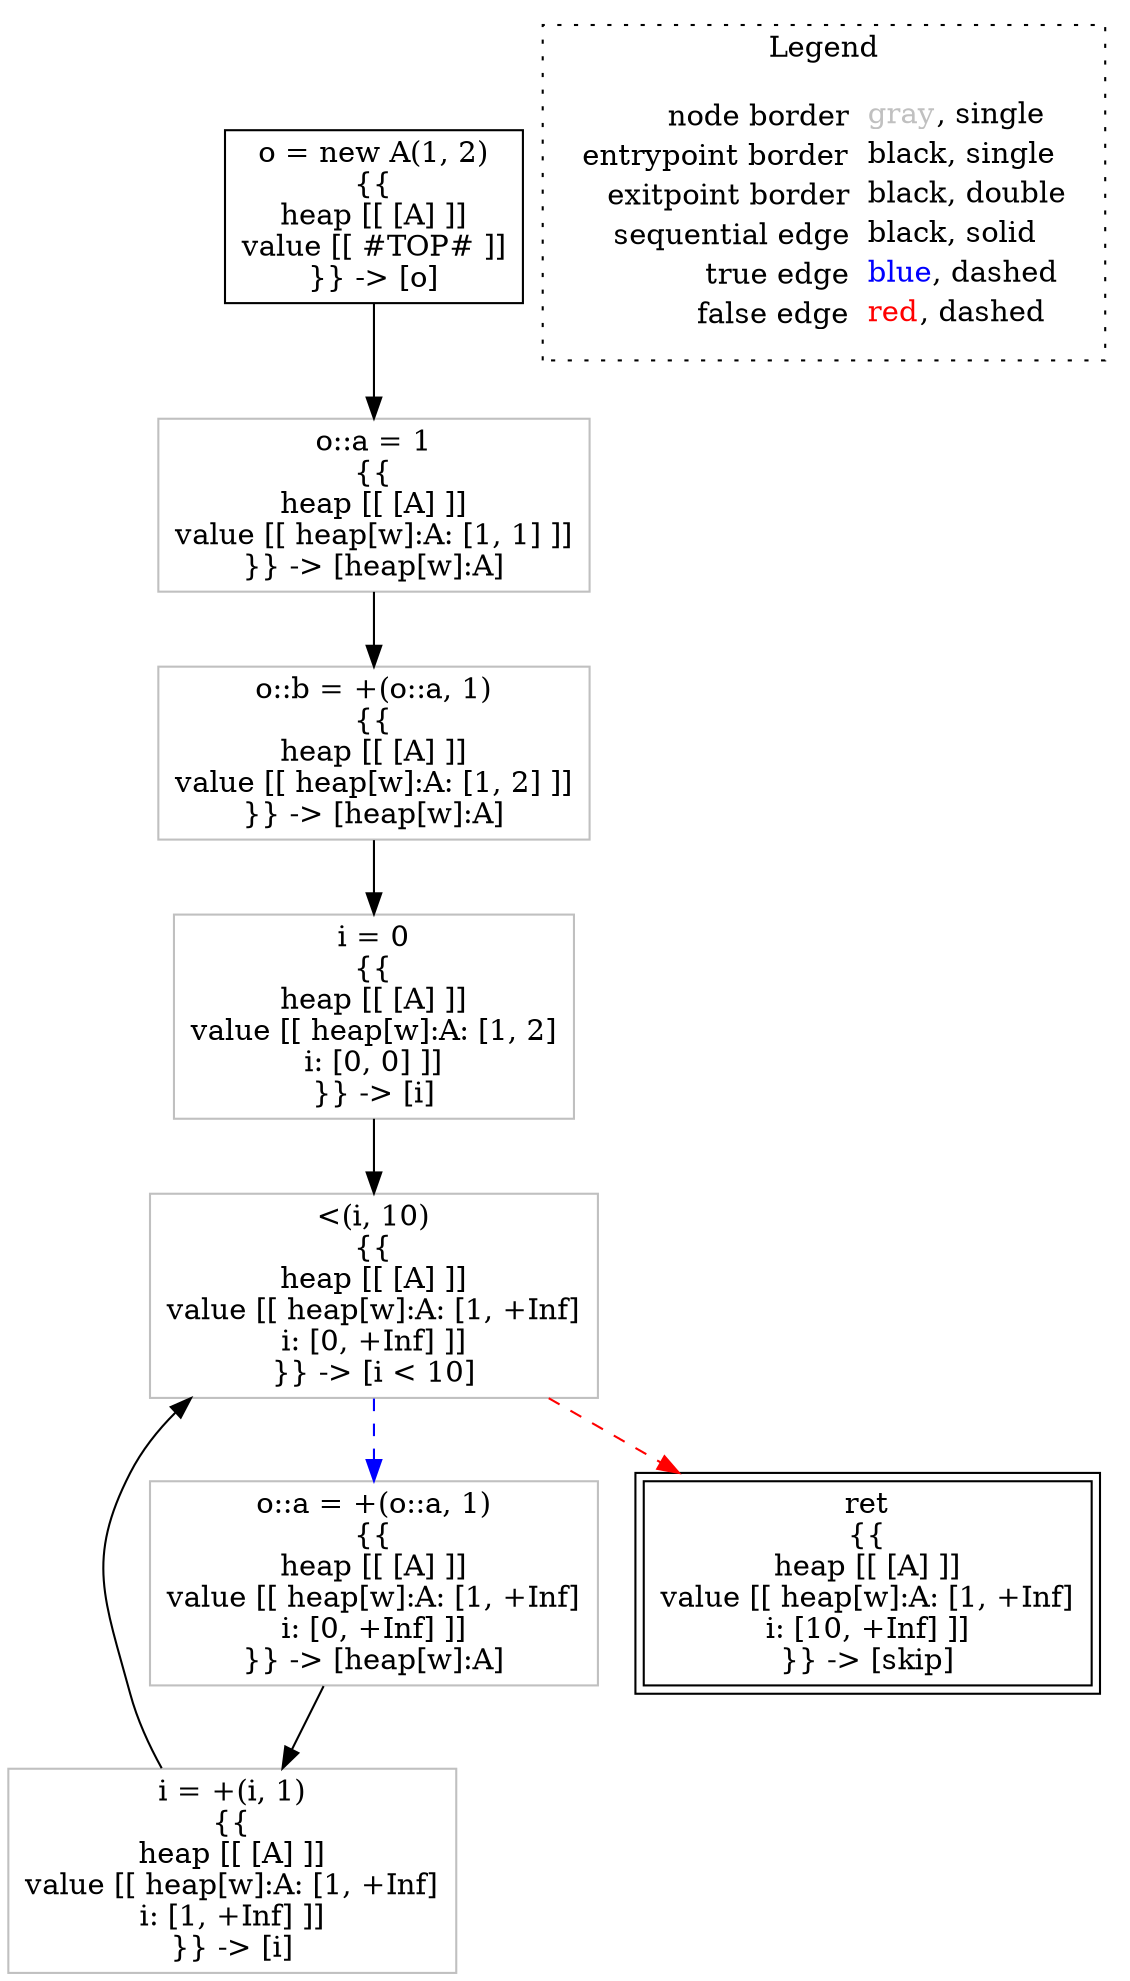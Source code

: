 digraph {
	"node0" [shape="rect",color="black",label=<o = new A(1, 2)<BR/>{{<BR/>heap [[ [A] ]]<BR/>value [[ #TOP# ]]<BR/>}} -&gt; [o]>];
	"node1" [shape="rect",color="gray",label=<o::a = +(o::a, 1)<BR/>{{<BR/>heap [[ [A] ]]<BR/>value [[ heap[w]:A: [1, +Inf]<BR/>i: [0, +Inf] ]]<BR/>}} -&gt; [heap[w]:A]>];
	"node2" [shape="rect",color="gray",label=<i = 0<BR/>{{<BR/>heap [[ [A] ]]<BR/>value [[ heap[w]:A: [1, 2]<BR/>i: [0, 0] ]]<BR/>}} -&gt; [i]>];
	"node3" [shape="rect",color="gray",label=<i = +(i, 1)<BR/>{{<BR/>heap [[ [A] ]]<BR/>value [[ heap[w]:A: [1, +Inf]<BR/>i: [1, +Inf] ]]<BR/>}} -&gt; [i]>];
	"node4" [shape="rect",color="gray",label=<o::b = +(o::a, 1)<BR/>{{<BR/>heap [[ [A] ]]<BR/>value [[ heap[w]:A: [1, 2] ]]<BR/>}} -&gt; [heap[w]:A]>];
	"node5" [shape="rect",color="gray",label=<o::a = 1<BR/>{{<BR/>heap [[ [A] ]]<BR/>value [[ heap[w]:A: [1, 1] ]]<BR/>}} -&gt; [heap[w]:A]>];
	"node6" [shape="rect",color="black",peripheries="2",label=<ret<BR/>{{<BR/>heap [[ [A] ]]<BR/>value [[ heap[w]:A: [1, +Inf]<BR/>i: [10, +Inf] ]]<BR/>}} -&gt; [skip]>];
	"node7" [shape="rect",color="gray",label=<&lt;(i, 10)<BR/>{{<BR/>heap [[ [A] ]]<BR/>value [[ heap[w]:A: [1, +Inf]<BR/>i: [0, +Inf] ]]<BR/>}} -&gt; [i &lt; 10]>];
	"node0" -> "node5" [color="black"];
	"node1" -> "node3" [color="black"];
	"node2" -> "node7" [color="black"];
	"node3" -> "node7" [color="black"];
	"node4" -> "node2" [color="black"];
	"node5" -> "node4" [color="black"];
	"node7" -> "node1" [color="blue",style="dashed"];
	"node7" -> "node6" [color="red",style="dashed"];
subgraph cluster_legend {
	label="Legend";
	style=dotted;
	node [shape=plaintext];
	"legend" [label=<<table border="0" cellpadding="2" cellspacing="0" cellborder="0"><tr><td align="right">node border&nbsp;</td><td align="left"><font color="gray">gray</font>, single</td></tr><tr><td align="right">entrypoint border&nbsp;</td><td align="left"><font color="black">black</font>, single</td></tr><tr><td align="right">exitpoint border&nbsp;</td><td align="left"><font color="black">black</font>, double</td></tr><tr><td align="right">sequential edge&nbsp;</td><td align="left"><font color="black">black</font>, solid</td></tr><tr><td align="right">true edge&nbsp;</td><td align="left"><font color="blue">blue</font>, dashed</td></tr><tr><td align="right">false edge&nbsp;</td><td align="left"><font color="red">red</font>, dashed</td></tr></table>>];
}

}

